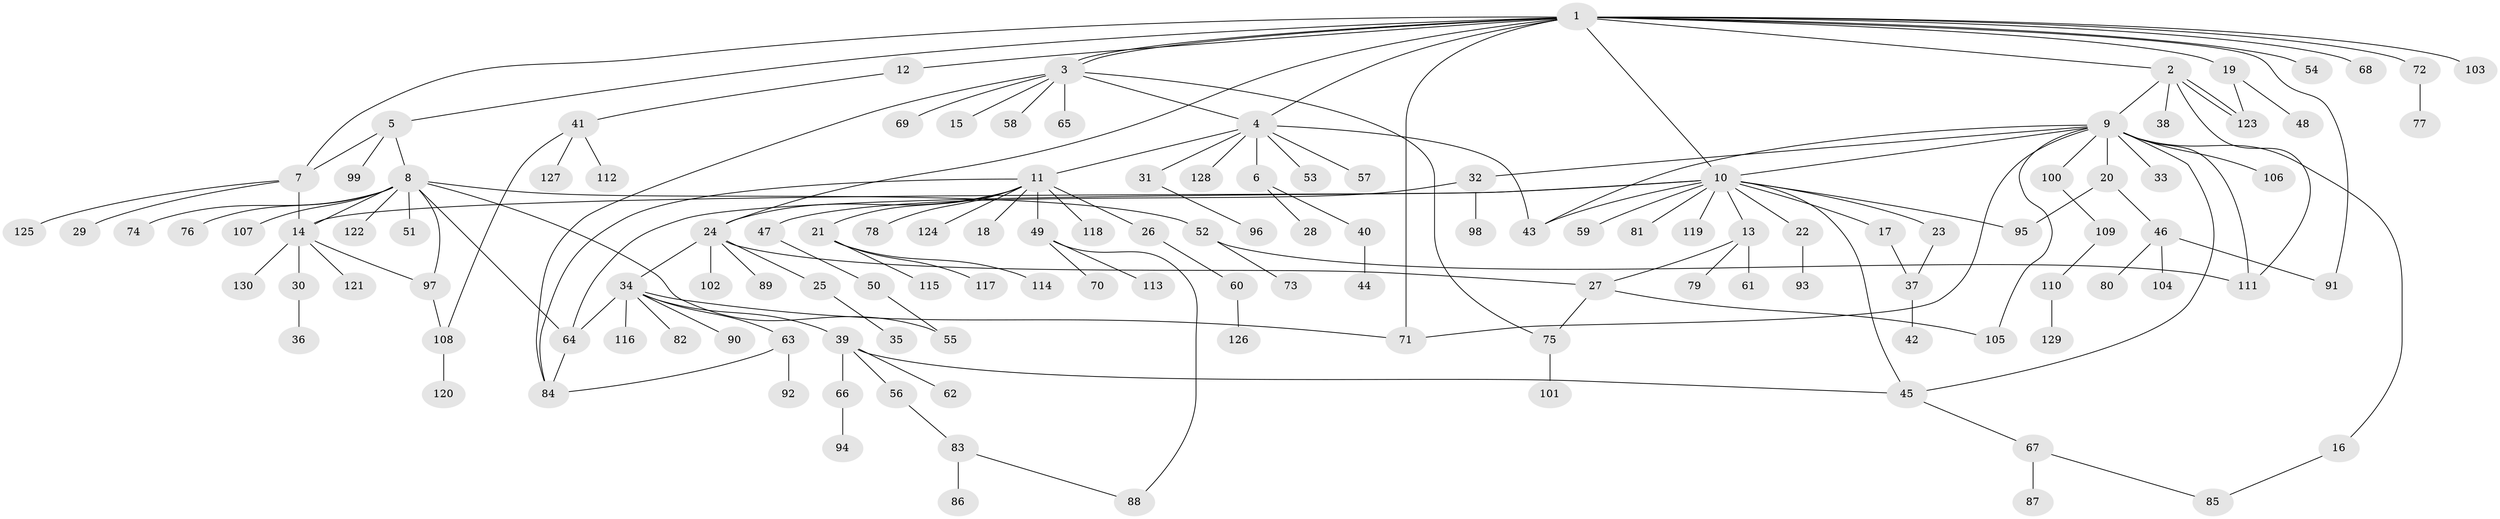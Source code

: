 // coarse degree distribution, {21: 0.01020408163265306, 5: 0.02040816326530612, 7: 0.04081632653061224, 6: 0.02040816326530612, 3: 0.12244897959183673, 10: 0.01020408163265306, 13: 0.01020408163265306, 14: 0.01020408163265306, 9: 0.01020408163265306, 2: 0.14285714285714285, 1: 0.5612244897959183, 4: 0.04081632653061224}
// Generated by graph-tools (version 1.1) at 2025/51/02/27/25 19:51:59]
// undirected, 130 vertices, 162 edges
graph export_dot {
graph [start="1"]
  node [color=gray90,style=filled];
  1;
  2;
  3;
  4;
  5;
  6;
  7;
  8;
  9;
  10;
  11;
  12;
  13;
  14;
  15;
  16;
  17;
  18;
  19;
  20;
  21;
  22;
  23;
  24;
  25;
  26;
  27;
  28;
  29;
  30;
  31;
  32;
  33;
  34;
  35;
  36;
  37;
  38;
  39;
  40;
  41;
  42;
  43;
  44;
  45;
  46;
  47;
  48;
  49;
  50;
  51;
  52;
  53;
  54;
  55;
  56;
  57;
  58;
  59;
  60;
  61;
  62;
  63;
  64;
  65;
  66;
  67;
  68;
  69;
  70;
  71;
  72;
  73;
  74;
  75;
  76;
  77;
  78;
  79;
  80;
  81;
  82;
  83;
  84;
  85;
  86;
  87;
  88;
  89;
  90;
  91;
  92;
  93;
  94;
  95;
  96;
  97;
  98;
  99;
  100;
  101;
  102;
  103;
  104;
  105;
  106;
  107;
  108;
  109;
  110;
  111;
  112;
  113;
  114;
  115;
  116;
  117;
  118;
  119;
  120;
  121;
  122;
  123;
  124;
  125;
  126;
  127;
  128;
  129;
  130;
  1 -- 2;
  1 -- 3;
  1 -- 3;
  1 -- 4;
  1 -- 5;
  1 -- 7;
  1 -- 10;
  1 -- 12;
  1 -- 19;
  1 -- 24;
  1 -- 54;
  1 -- 68;
  1 -- 71;
  1 -- 72;
  1 -- 91;
  1 -- 103;
  2 -- 9;
  2 -- 38;
  2 -- 111;
  2 -- 123;
  2 -- 123;
  3 -- 4;
  3 -- 15;
  3 -- 58;
  3 -- 65;
  3 -- 69;
  3 -- 75;
  3 -- 84;
  4 -- 6;
  4 -- 11;
  4 -- 31;
  4 -- 43;
  4 -- 53;
  4 -- 57;
  4 -- 128;
  5 -- 7;
  5 -- 8;
  5 -- 99;
  6 -- 28;
  6 -- 40;
  7 -- 14;
  7 -- 29;
  7 -- 125;
  8 -- 14;
  8 -- 51;
  8 -- 52;
  8 -- 55;
  8 -- 64;
  8 -- 74;
  8 -- 76;
  8 -- 97;
  8 -- 107;
  8 -- 122;
  9 -- 10;
  9 -- 16;
  9 -- 20;
  9 -- 32;
  9 -- 33;
  9 -- 43;
  9 -- 45;
  9 -- 71;
  9 -- 100;
  9 -- 105;
  9 -- 106;
  9 -- 111;
  10 -- 13;
  10 -- 14;
  10 -- 17;
  10 -- 22;
  10 -- 23;
  10 -- 43;
  10 -- 45;
  10 -- 59;
  10 -- 64;
  10 -- 81;
  10 -- 95;
  10 -- 119;
  11 -- 18;
  11 -- 21;
  11 -- 24;
  11 -- 26;
  11 -- 49;
  11 -- 78;
  11 -- 84;
  11 -- 118;
  11 -- 124;
  12 -- 41;
  13 -- 27;
  13 -- 61;
  13 -- 79;
  14 -- 30;
  14 -- 97;
  14 -- 121;
  14 -- 130;
  16 -- 85;
  17 -- 37;
  19 -- 48;
  19 -- 123;
  20 -- 46;
  20 -- 95;
  21 -- 114;
  21 -- 115;
  21 -- 117;
  22 -- 93;
  23 -- 37;
  24 -- 25;
  24 -- 27;
  24 -- 34;
  24 -- 89;
  24 -- 102;
  25 -- 35;
  26 -- 60;
  27 -- 75;
  27 -- 105;
  30 -- 36;
  31 -- 96;
  32 -- 47;
  32 -- 98;
  34 -- 39;
  34 -- 63;
  34 -- 64;
  34 -- 71;
  34 -- 82;
  34 -- 90;
  34 -- 116;
  37 -- 42;
  39 -- 45;
  39 -- 56;
  39 -- 62;
  39 -- 66;
  40 -- 44;
  41 -- 108;
  41 -- 112;
  41 -- 127;
  45 -- 67;
  46 -- 80;
  46 -- 91;
  46 -- 104;
  47 -- 50;
  49 -- 70;
  49 -- 88;
  49 -- 113;
  50 -- 55;
  52 -- 73;
  52 -- 111;
  56 -- 83;
  60 -- 126;
  63 -- 84;
  63 -- 92;
  64 -- 84;
  66 -- 94;
  67 -- 85;
  67 -- 87;
  72 -- 77;
  75 -- 101;
  83 -- 86;
  83 -- 88;
  97 -- 108;
  100 -- 109;
  108 -- 120;
  109 -- 110;
  110 -- 129;
}
